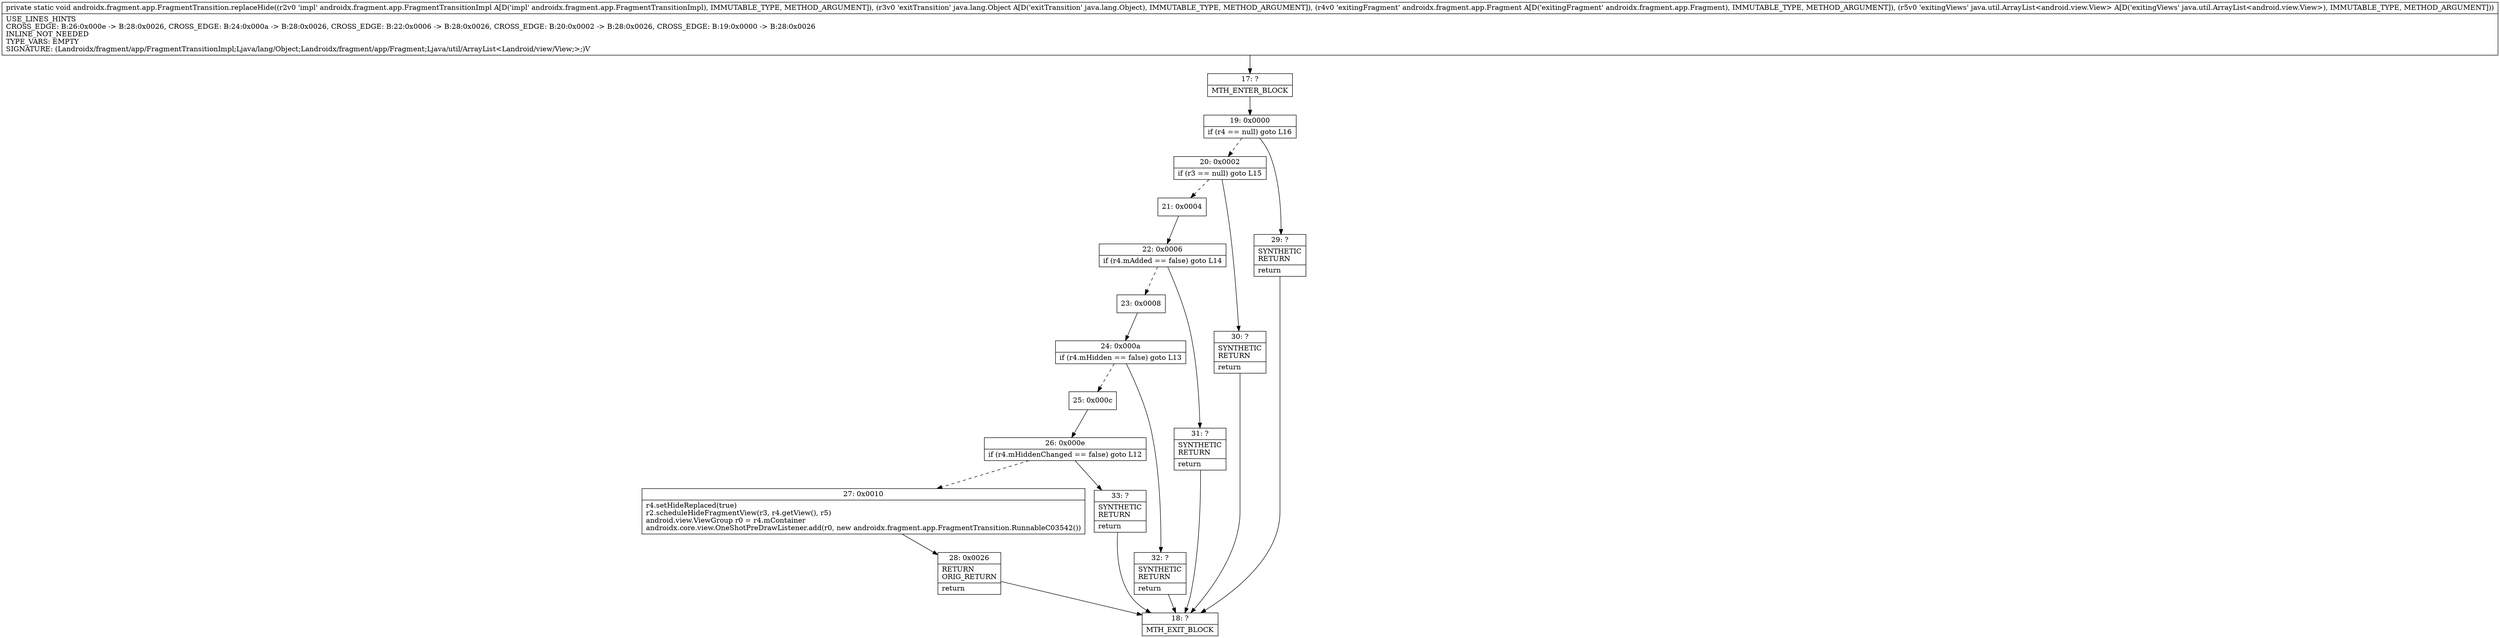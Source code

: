digraph "CFG forandroidx.fragment.app.FragmentTransition.replaceHide(Landroidx\/fragment\/app\/FragmentTransitionImpl;Ljava\/lang\/Object;Landroidx\/fragment\/app\/Fragment;Ljava\/util\/ArrayList;)V" {
Node_17 [shape=record,label="{17\:\ ?|MTH_ENTER_BLOCK\l}"];
Node_19 [shape=record,label="{19\:\ 0x0000|if (r4 == null) goto L16\l}"];
Node_20 [shape=record,label="{20\:\ 0x0002|if (r3 == null) goto L15\l}"];
Node_21 [shape=record,label="{21\:\ 0x0004}"];
Node_22 [shape=record,label="{22\:\ 0x0006|if (r4.mAdded == false) goto L14\l}"];
Node_23 [shape=record,label="{23\:\ 0x0008}"];
Node_24 [shape=record,label="{24\:\ 0x000a|if (r4.mHidden == false) goto L13\l}"];
Node_25 [shape=record,label="{25\:\ 0x000c}"];
Node_26 [shape=record,label="{26\:\ 0x000e|if (r4.mHiddenChanged == false) goto L12\l}"];
Node_27 [shape=record,label="{27\:\ 0x0010|r4.setHideReplaced(true)\lr2.scheduleHideFragmentView(r3, r4.getView(), r5)\landroid.view.ViewGroup r0 = r4.mContainer\landroidx.core.view.OneShotPreDrawListener.add(r0, new androidx.fragment.app.FragmentTransition.RunnableC03542())\l}"];
Node_28 [shape=record,label="{28\:\ 0x0026|RETURN\lORIG_RETURN\l|return\l}"];
Node_18 [shape=record,label="{18\:\ ?|MTH_EXIT_BLOCK\l}"];
Node_33 [shape=record,label="{33\:\ ?|SYNTHETIC\lRETURN\l|return\l}"];
Node_32 [shape=record,label="{32\:\ ?|SYNTHETIC\lRETURN\l|return\l}"];
Node_31 [shape=record,label="{31\:\ ?|SYNTHETIC\lRETURN\l|return\l}"];
Node_30 [shape=record,label="{30\:\ ?|SYNTHETIC\lRETURN\l|return\l}"];
Node_29 [shape=record,label="{29\:\ ?|SYNTHETIC\lRETURN\l|return\l}"];
MethodNode[shape=record,label="{private static void androidx.fragment.app.FragmentTransition.replaceHide((r2v0 'impl' androidx.fragment.app.FragmentTransitionImpl A[D('impl' androidx.fragment.app.FragmentTransitionImpl), IMMUTABLE_TYPE, METHOD_ARGUMENT]), (r3v0 'exitTransition' java.lang.Object A[D('exitTransition' java.lang.Object), IMMUTABLE_TYPE, METHOD_ARGUMENT]), (r4v0 'exitingFragment' androidx.fragment.app.Fragment A[D('exitingFragment' androidx.fragment.app.Fragment), IMMUTABLE_TYPE, METHOD_ARGUMENT]), (r5v0 'exitingViews' java.util.ArrayList\<android.view.View\> A[D('exitingViews' java.util.ArrayList\<android.view.View\>), IMMUTABLE_TYPE, METHOD_ARGUMENT]))  | USE_LINES_HINTS\lCROSS_EDGE: B:26:0x000e \-\> B:28:0x0026, CROSS_EDGE: B:24:0x000a \-\> B:28:0x0026, CROSS_EDGE: B:22:0x0006 \-\> B:28:0x0026, CROSS_EDGE: B:20:0x0002 \-\> B:28:0x0026, CROSS_EDGE: B:19:0x0000 \-\> B:28:0x0026\lINLINE_NOT_NEEDED\lTYPE_VARS: EMPTY\lSIGNATURE: (Landroidx\/fragment\/app\/FragmentTransitionImpl;Ljava\/lang\/Object;Landroidx\/fragment\/app\/Fragment;Ljava\/util\/ArrayList\<Landroid\/view\/View;\>;)V\l}"];
MethodNode -> Node_17;Node_17 -> Node_19;
Node_19 -> Node_20[style=dashed];
Node_19 -> Node_29;
Node_20 -> Node_21[style=dashed];
Node_20 -> Node_30;
Node_21 -> Node_22;
Node_22 -> Node_23[style=dashed];
Node_22 -> Node_31;
Node_23 -> Node_24;
Node_24 -> Node_25[style=dashed];
Node_24 -> Node_32;
Node_25 -> Node_26;
Node_26 -> Node_27[style=dashed];
Node_26 -> Node_33;
Node_27 -> Node_28;
Node_28 -> Node_18;
Node_33 -> Node_18;
Node_32 -> Node_18;
Node_31 -> Node_18;
Node_30 -> Node_18;
Node_29 -> Node_18;
}

